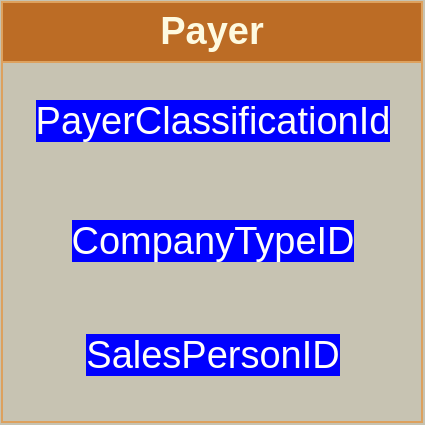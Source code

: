 <mxfile version="24.7.7">
  <diagram name="Page-1" id="jzl-V2Tsr1LILDYz4Gyq">
    <mxGraphModel dx="756" dy="435" grid="1" gridSize="10" guides="1" tooltips="1" connect="1" arrows="1" fold="1" page="1" pageScale="1" pageWidth="850" pageHeight="1100" background="#c7c3b2" math="0" shadow="0">
      <root>
        <mxCell id="0" />
        <mxCell id="1" parent="0" />
        <mxCell id="o-rHQ58z567HRiCuo5Bd-1" value="&lt;font style=&quot;font-size: 19px;&quot;&gt;Payer&lt;/font&gt;" style="swimlane;html=1;fillColor=#BC6C25;strokeColor=#DDA15E;startSize=30;whiteSpace=wrap;fontColor=#FEFAE0;labelBackgroundColor=none;shadow=0;" parent="1" vertex="1">
          <mxGeometry x="340" y="140" width="210" height="210" as="geometry" />
        </mxCell>
        <mxCell id="o-rHQ58z567HRiCuo5Bd-7" value="&lt;font style=&quot;font-size: 19px; background-color: rgb(0, 0, 255);&quot; color=&quot;#fffefa&quot;&gt;CompanyTypeID&lt;/font&gt;" style="text;html=1;align=center;verticalAlign=middle;resizable=0;points=[];autosize=1;strokeColor=none;fillColor=none;fontColor=#FEFAE0;textDirection=ltr;" parent="o-rHQ58z567HRiCuo5Bd-1" vertex="1">
          <mxGeometry x="20" y="100" width="170" height="40" as="geometry" />
        </mxCell>
        <mxCell id="o-rHQ58z567HRiCuo5Bd-8" value="&lt;font color=&quot;#fffefa&quot; style=&quot;font-size: 19px; background-color: rgb(0, 0, 255);&quot;&gt;PayerClassificationId&lt;/font&gt;" style="text;html=1;align=center;verticalAlign=middle;resizable=0;points=[];autosize=1;strokeColor=none;fillColor=none;fontColor=#FEFAE0;" parent="o-rHQ58z567HRiCuo5Bd-1" vertex="1">
          <mxGeometry x="5" y="40" width="200" height="40" as="geometry" />
        </mxCell>
        <mxCell id="o-rHQ58z567HRiCuo5Bd-3" value="&lt;h1&gt;&lt;font color=&quot;#fffefa&quot; style=&quot;font-size: 19px; font-weight: normal; background-color: rgb(0, 0, 255);&quot;&gt;SalesPersonID&lt;/font&gt;&lt;/h1&gt;" style="text;html=1;align=center;verticalAlign=middle;resizable=0;points=[];autosize=1;strokeColor=none;fillColor=none;fontColor=#FEFAE0;" parent="o-rHQ58z567HRiCuo5Bd-1" vertex="1">
          <mxGeometry x="30" y="140" width="150" height="70" as="geometry" />
        </mxCell>
      </root>
    </mxGraphModel>
  </diagram>
</mxfile>
